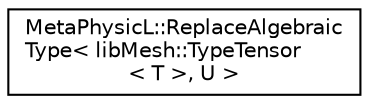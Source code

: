 digraph "类继承关系图"
{
 // INTERACTIVE_SVG=YES
  edge [fontname="Helvetica",fontsize="10",labelfontname="Helvetica",labelfontsize="10"];
  node [fontname="Helvetica",fontsize="10",shape=record];
  rankdir="LR";
  Node1 [label="MetaPhysicL::ReplaceAlgebraic\lType\< libMesh::TypeTensor\l\< T \>, U \>",height=0.2,width=0.4,color="black", fillcolor="white", style="filled",URL="$structMetaPhysicL_1_1ReplaceAlgebraicType_3_01libMesh_1_1TypeTensor_3_01T_01_4_00_01U_01_4.html"];
}
